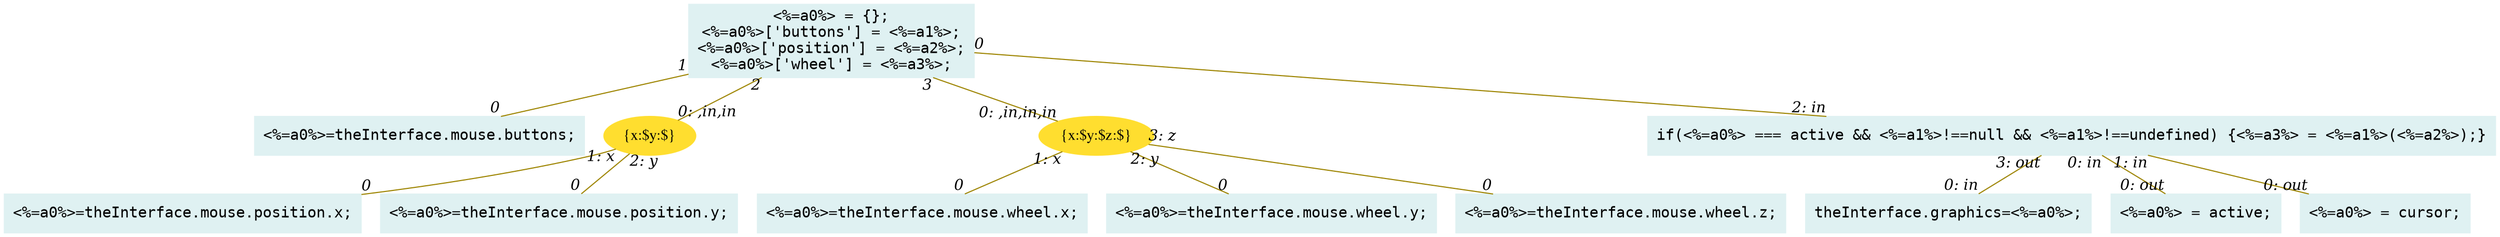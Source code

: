 digraph g{node_181 [shape="box", style="filled", color="#dff1f2", fontname="Courier", label="<%=a0%>=theInterface.mouse.buttons;
" ]
node_183 [shape="box", style="filled", color="#dff1f2", fontname="Courier", label="<%=a0%>=theInterface.mouse.position.x;
" ]
node_185 [shape="box", style="filled", color="#dff1f2", fontname="Courier", label="<%=a0%>=theInterface.mouse.position.y;
" ]
node_187 [shape="ellipse", style="filled", color="#ffde2f", fontname="Times", label="{x:$y:$}" ]
node_191 [shape="box", style="filled", color="#dff1f2", fontname="Courier", label="<%=a0%>=theInterface.mouse.wheel.x;
" ]
node_193 [shape="box", style="filled", color="#dff1f2", fontname="Courier", label="<%=a0%>=theInterface.mouse.wheel.y;
" ]
node_195 [shape="box", style="filled", color="#dff1f2", fontname="Courier", label="<%=a0%>=theInterface.mouse.wheel.z;
" ]
node_197 [shape="ellipse", style="filled", color="#ffde2f", fontname="Times", label="{x:$y:$z:$}" ]
node_207 [shape="box", style="filled", color="#dff1f2", fontname="Courier", label="theInterface.graphics=<%=a0%>;
" ]
node_241 [shape="box", style="filled", color="#dff1f2", fontname="Courier", label="<%=a0%> = active;
" ]
node_244 [shape="box", style="filled", color="#dff1f2", fontname="Courier", label="<%=a0%> = cursor;
" ]
node_246 [shape="box", style="filled", color="#dff1f2", fontname="Courier", label="if(<%=a0%> === active && <%=a1%>!==null && <%=a1%>!==undefined) {<%=a3%> = <%=a1%>(<%=a2%>);}
" ]
node_265 [shape="box", style="filled", color="#dff1f2", fontname="Courier", label="<%=a0%> = {};
<%=a0%>['buttons'] = <%=a1%>;
<%=a0%>['position'] = <%=a2%>;
<%=a0%>['wheel'] = <%=a3%>;
" ]
node_187 -> node_183 [dir=none, arrowHead=none, fontname="Times-Italic", arrowsize=1, color="#9d8400", label="",  headlabel="0", taillabel="1: x" ]
node_187 -> node_185 [dir=none, arrowHead=none, fontname="Times-Italic", arrowsize=1, color="#9d8400", label="",  headlabel="0", taillabel="2: y" ]
node_197 -> node_191 [dir=none, arrowHead=none, fontname="Times-Italic", arrowsize=1, color="#9d8400", label="",  headlabel="0", taillabel="1: x" ]
node_197 -> node_193 [dir=none, arrowHead=none, fontname="Times-Italic", arrowsize=1, color="#9d8400", label="",  headlabel="0", taillabel="2: y" ]
node_197 -> node_195 [dir=none, arrowHead=none, fontname="Times-Italic", arrowsize=1, color="#9d8400", label="",  headlabel="0", taillabel="3: z" ]
node_246 -> node_241 [dir=none, arrowHead=none, fontname="Times-Italic", arrowsize=1, color="#9d8400", label="",  headlabel="0: out", taillabel="0: in" ]
node_246 -> node_244 [dir=none, arrowHead=none, fontname="Times-Italic", arrowsize=1, color="#9d8400", label="",  headlabel="0: out", taillabel="1: in" ]
node_246 -> node_207 [dir=none, arrowHead=none, fontname="Times-Italic", arrowsize=1, color="#9d8400", label="",  headlabel="0: in", taillabel="3: out" ]
node_265 -> node_181 [dir=none, arrowHead=none, fontname="Times-Italic", arrowsize=1, color="#9d8400", label="",  headlabel="0", taillabel="1" ]
node_265 -> node_187 [dir=none, arrowHead=none, fontname="Times-Italic", arrowsize=1, color="#9d8400", label="",  headlabel="0: ,in,in", taillabel="2" ]
node_265 -> node_197 [dir=none, arrowHead=none, fontname="Times-Italic", arrowsize=1, color="#9d8400", label="",  headlabel="0: ,in,in,in", taillabel="3" ]
node_265 -> node_246 [dir=none, arrowHead=none, fontname="Times-Italic", arrowsize=1, color="#9d8400", label="",  headlabel="2: in", taillabel="0" ]
}